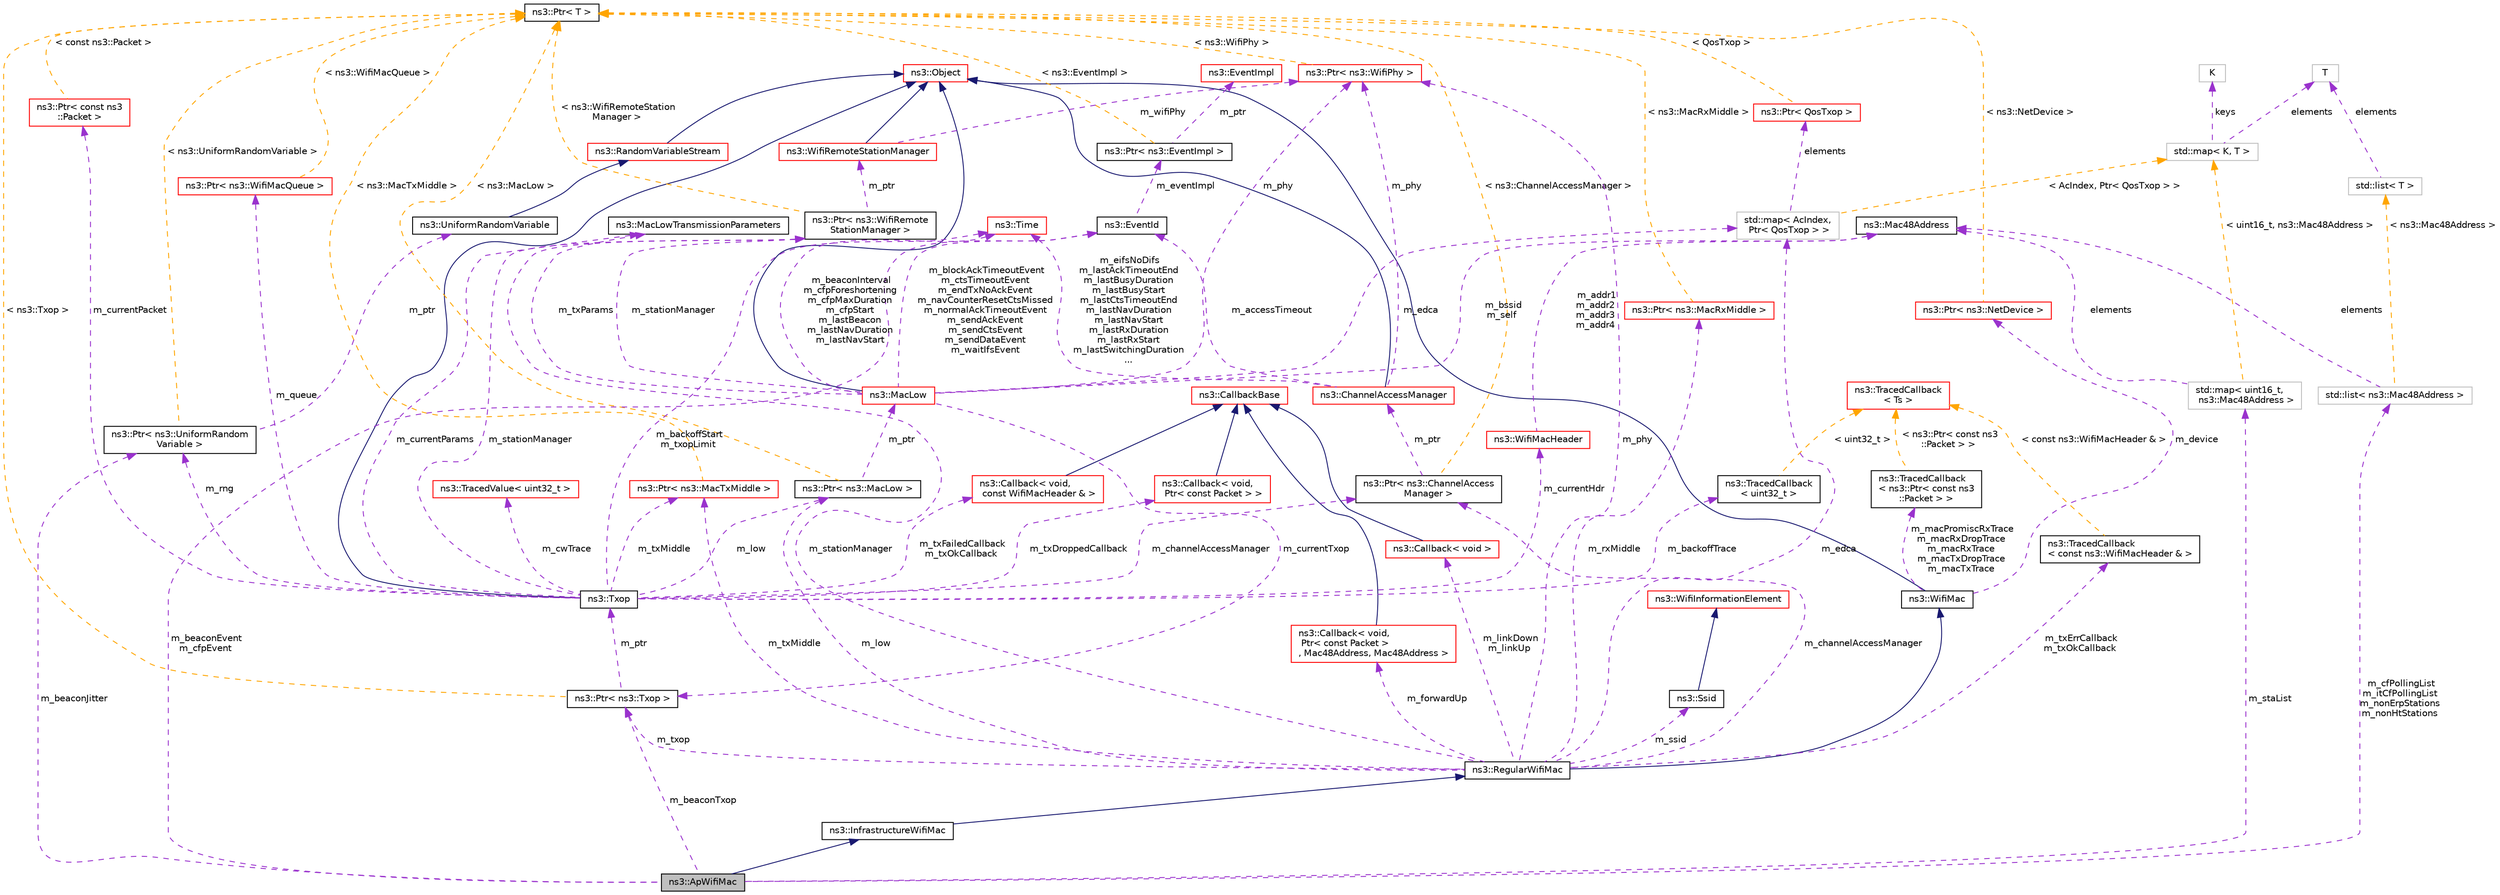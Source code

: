 digraph "ns3::ApWifiMac"
{
 // LATEX_PDF_SIZE
  edge [fontname="Helvetica",fontsize="10",labelfontname="Helvetica",labelfontsize="10"];
  node [fontname="Helvetica",fontsize="10",shape=record];
  Node1 [label="ns3::ApWifiMac",height=0.2,width=0.4,color="black", fillcolor="grey75", style="filled", fontcolor="black",tooltip="Wi-Fi AP state machine."];
  Node2 -> Node1 [dir="back",color="midnightblue",fontsize="10",style="solid",fontname="Helvetica"];
  Node2 [label="ns3::InfrastructureWifiMac",height=0.2,width=0.4,color="black", fillcolor="white", style="filled",URL="$classns3_1_1_infrastructure_wifi_mac.html",tooltip="The Wifi MAC high model for a STA or AP in a BSS."];
  Node3 -> Node2 [dir="back",color="midnightblue",fontsize="10",style="solid",fontname="Helvetica"];
  Node3 [label="ns3::RegularWifiMac",height=0.2,width=0.4,color="black", fillcolor="white", style="filled",URL="$classns3_1_1_regular_wifi_mac.html",tooltip="base class for all MAC-level wifi objects."];
  Node4 -> Node3 [dir="back",color="midnightblue",fontsize="10",style="solid",fontname="Helvetica"];
  Node4 [label="ns3::WifiMac",height=0.2,width=0.4,color="black", fillcolor="white", style="filled",URL="$classns3_1_1_wifi_mac.html",tooltip="base class for all MAC-level wifi objects."];
  Node5 -> Node4 [dir="back",color="midnightblue",fontsize="10",style="solid",fontname="Helvetica"];
  Node5 [label="ns3::Object",height=0.2,width=0.4,color="red", fillcolor="white", style="filled",URL="$classns3_1_1_object.html",tooltip="A base class which provides memory management and object aggregation."];
  Node12 -> Node4 [dir="back",color="darkorchid3",fontsize="10",style="dashed",label=" m_macPromiscRxTrace\nm_macRxDropTrace\nm_macRxTrace\nm_macTxDropTrace\nm_macTxTrace" ,fontname="Helvetica"];
  Node12 [label="ns3::TracedCallback\l\< ns3::Ptr\< const ns3\l::Packet \> \>",height=0.2,width=0.4,color="black", fillcolor="white", style="filled",URL="$classns3_1_1_traced_callback.html",tooltip=" "];
  Node13 -> Node12 [dir="back",color="orange",fontsize="10",style="dashed",label=" \< ns3::Ptr\< const ns3\l::Packet \> \>" ,fontname="Helvetica"];
  Node13 [label="ns3::TracedCallback\l\< Ts \>",height=0.2,width=0.4,color="red", fillcolor="white", style="filled",URL="$classns3_1_1_traced_callback.html",tooltip="Forward calls to a chain of Callback."];
  Node24 -> Node4 [dir="back",color="darkorchid3",fontsize="10",style="dashed",label=" m_device" ,fontname="Helvetica"];
  Node24 [label="ns3::Ptr\< ns3::NetDevice \>",height=0.2,width=0.4,color="red", fillcolor="white", style="filled",URL="$classns3_1_1_ptr.html",tooltip=" "];
  Node20 -> Node24 [dir="back",color="orange",fontsize="10",style="dashed",label=" \< ns3::NetDevice \>" ,fontname="Helvetica"];
  Node20 [label="ns3::Ptr\< T \>",height=0.2,width=0.4,color="black", fillcolor="white", style="filled",URL="$classns3_1_1_ptr.html",tooltip="Smart pointer class similar to boost::intrusive_ptr."];
  Node26 -> Node3 [dir="back",color="darkorchid3",fontsize="10",style="dashed",label=" m_low" ,fontname="Helvetica"];
  Node26 [label="ns3::Ptr\< ns3::MacLow \>",height=0.2,width=0.4,color="black", fillcolor="white", style="filled",URL="$classns3_1_1_ptr.html",tooltip=" "];
  Node27 -> Node26 [dir="back",color="darkorchid3",fontsize="10",style="dashed",label=" m_ptr" ,fontname="Helvetica"];
  Node27 [label="ns3::MacLow",height=0.2,width=0.4,color="red", fillcolor="white", style="filled",URL="$classns3_1_1_mac_low.html",tooltip="handle RTS/CTS/Data/Ack transactions."];
  Node5 -> Node27 [dir="back",color="midnightblue",fontsize="10",style="solid",fontname="Helvetica"];
  Node28 -> Node27 [dir="back",color="darkorchid3",fontsize="10",style="dashed",label=" m_bssid\nm_self" ,fontname="Helvetica"];
  Node28 [label="ns3::Mac48Address",height=0.2,width=0.4,color="black", fillcolor="white", style="filled",URL="$classns3_1_1_mac48_address.html",tooltip="an EUI-48 address"];
  Node76 -> Node27 [dir="back",color="darkorchid3",fontsize="10",style="dashed",label=" m_stationManager" ,fontname="Helvetica"];
  Node76 [label="ns3::Ptr\< ns3::WifiRemote\lStationManager \>",height=0.2,width=0.4,color="black", fillcolor="white", style="filled",URL="$classns3_1_1_ptr.html",tooltip=" "];
  Node77 -> Node76 [dir="back",color="darkorchid3",fontsize="10",style="dashed",label=" m_ptr" ,fontname="Helvetica"];
  Node77 [label="ns3::WifiRemoteStationManager",height=0.2,width=0.4,color="red", fillcolor="white", style="filled",URL="$classns3_1_1_wifi_remote_station_manager.html",tooltip="hold a list of per-remote-station state."];
  Node5 -> Node77 [dir="back",color="midnightblue",fontsize="10",style="solid",fontname="Helvetica"];
  Node96 -> Node77 [dir="back",color="darkorchid3",fontsize="10",style="dashed",label=" m_wifiPhy" ,fontname="Helvetica"];
  Node96 [label="ns3::Ptr\< ns3::WifiPhy \>",height=0.2,width=0.4,color="red", fillcolor="white", style="filled",URL="$classns3_1_1_ptr.html",tooltip=" "];
  Node20 -> Node96 [dir="back",color="orange",fontsize="10",style="dashed",label=" \< ns3::WifiPhy \>" ,fontname="Helvetica"];
  Node20 -> Node76 [dir="back",color="orange",fontsize="10",style="dashed",label=" \< ns3::WifiRemoteStation\lManager \>" ,fontname="Helvetica"];
  Node71 -> Node27 [dir="back",color="darkorchid3",fontsize="10",style="dashed",label=" m_edca" ,fontname="Helvetica"];
  Node71 [label="std::map\< AcIndex,\l Ptr\< QosTxop \> \>",height=0.2,width=0.4,color="grey75", fillcolor="white", style="filled",tooltip=" "];
  Node72 -> Node71 [dir="back",color="darkorchid3",fontsize="10",style="dashed",label=" elements" ,fontname="Helvetica"];
  Node72 [label="ns3::Ptr\< QosTxop \>",height=0.2,width=0.4,color="red", fillcolor="white", style="filled",URL="$classns3_1_1_ptr.html",tooltip=" "];
  Node20 -> Node72 [dir="back",color="orange",fontsize="10",style="dashed",label=" \< QosTxop \>" ,fontname="Helvetica"];
  Node35 -> Node71 [dir="back",color="orange",fontsize="10",style="dashed",label=" \< AcIndex, Ptr\< QosTxop \> \>" ,fontname="Helvetica"];
  Node35 [label="std::map\< K, T \>",height=0.2,width=0.4,color="grey75", fillcolor="white", style="filled",tooltip=" "];
  Node36 -> Node35 [dir="back",color="darkorchid3",fontsize="10",style="dashed",label=" keys" ,fontname="Helvetica"];
  Node36 [label="K",height=0.2,width=0.4,color="grey75", fillcolor="white", style="filled",tooltip=" "];
  Node23 -> Node35 [dir="back",color="darkorchid3",fontsize="10",style="dashed",label=" elements" ,fontname="Helvetica"];
  Node23 [label="T",height=0.2,width=0.4,color="grey75", fillcolor="white", style="filled",tooltip=" "];
  Node113 -> Node27 [dir="back",color="darkorchid3",fontsize="10",style="dashed",label=" m_blockAckTimeoutEvent\nm_ctsTimeoutEvent\nm_endTxNoAckEvent\nm_navCounterResetCtsMissed\nm_normalAckTimeoutEvent\nm_sendAckEvent\nm_sendCtsEvent\nm_sendDataEvent\nm_waitIfsEvent" ,fontname="Helvetica"];
  Node113 [label="ns3::EventId",height=0.2,width=0.4,color="black", fillcolor="white", style="filled",URL="$classns3_1_1_event_id.html",tooltip="An identifier for simulation events."];
  Node114 -> Node113 [dir="back",color="darkorchid3",fontsize="10",style="dashed",label=" m_eventImpl" ,fontname="Helvetica"];
  Node114 [label="ns3::Ptr\< ns3::EventImpl \>",height=0.2,width=0.4,color="black", fillcolor="white", style="filled",URL="$classns3_1_1_ptr.html",tooltip=" "];
  Node115 -> Node114 [dir="back",color="darkorchid3",fontsize="10",style="dashed",label=" m_ptr" ,fontname="Helvetica"];
  Node115 [label="ns3::EventImpl",height=0.2,width=0.4,color="red", fillcolor="white", style="filled",URL="$classns3_1_1_event_impl.html",tooltip="A simulation event."];
  Node20 -> Node114 [dir="back",color="orange",fontsize="10",style="dashed",label=" \< ns3::EventImpl \>" ,fontname="Helvetica"];
  Node196 -> Node27 [dir="back",color="darkorchid3",fontsize="10",style="dashed",label=" m_txParams" ,fontname="Helvetica"];
  Node196 [label="ns3::MacLowTransmissionParameters",height=0.2,width=0.4,color="black", fillcolor="white", style="filled",URL="$classns3_1_1_mac_low_transmission_parameters.html",tooltip="control how a packet is transmitted."];
  Node48 -> Node27 [dir="back",color="darkorchid3",fontsize="10",style="dashed",label=" m_beaconInterval\nm_cfpForeshortening\nm_cfpMaxDuration\nm_cfpStart\nm_lastBeacon\nm_lastNavDuration\nm_lastNavStart" ,fontname="Helvetica"];
  Node48 [label="ns3::Time",height=0.2,width=0.4,color="red", fillcolor="white", style="filled",URL="$classns3_1_1_time.html",tooltip="Simulation virtual time values and global simulation resolution."];
  Node96 -> Node27 [dir="back",color="darkorchid3",fontsize="10",style="dashed",label=" m_phy" ,fontname="Helvetica"];
  Node238 -> Node27 [dir="back",color="darkorchid3",fontsize="10",style="dashed",label=" m_currentTxop" ,fontname="Helvetica"];
  Node238 [label="ns3::Ptr\< ns3::Txop \>",height=0.2,width=0.4,color="black", fillcolor="white", style="filled",URL="$classns3_1_1_ptr.html",tooltip=" "];
  Node74 -> Node238 [dir="back",color="darkorchid3",fontsize="10",style="dashed",label=" m_ptr" ,fontname="Helvetica"];
  Node74 [label="ns3::Txop",height=0.2,width=0.4,color="black", fillcolor="white", style="filled",URL="$classns3_1_1_txop.html",tooltip="Handle packet fragmentation and retransmissions for data and management frames."];
  Node5 -> Node74 [dir="back",color="midnightblue",fontsize="10",style="solid",fontname="Helvetica"];
  Node26 -> Node74 [dir="back",color="darkorchid3",fontsize="10",style="dashed",label=" m_low" ,fontname="Helvetica"];
  Node45 -> Node74 [dir="back",color="darkorchid3",fontsize="10",style="dashed",label=" m_currentHdr" ,fontname="Helvetica"];
  Node45 [label="ns3::WifiMacHeader",height=0.2,width=0.4,color="red", fillcolor="white", style="filled",URL="$classns3_1_1_wifi_mac_header.html",tooltip="Implements the IEEE 802.11 MAC header."];
  Node28 -> Node45 [dir="back",color="darkorchid3",fontsize="10",style="dashed",label=" m_addr1\nm_addr2\nm_addr3\nm_addr4" ,fontname="Helvetica"];
  Node75 -> Node74 [dir="back",color="darkorchid3",fontsize="10",style="dashed",label=" m_txFailedCallback\nm_txOkCallback" ,fontname="Helvetica"];
  Node75 [label="ns3::Callback\< void,\l const WifiMacHeader & \>",height=0.2,width=0.4,color="red", fillcolor="white", style="filled",URL="$classns3_1_1_callback.html",tooltip=" "];
  Node16 -> Node75 [dir="back",color="midnightblue",fontsize="10",style="solid",fontname="Helvetica"];
  Node16 [label="ns3::CallbackBase",height=0.2,width=0.4,color="red", fillcolor="white", style="filled",URL="$classns3_1_1_callback_base.html",tooltip="Base class for Callback class."];
  Node76 -> Node74 [dir="back",color="darkorchid3",fontsize="10",style="dashed",label=" m_stationManager" ,fontname="Helvetica"];
  Node196 -> Node74 [dir="back",color="darkorchid3",fontsize="10",style="dashed",label=" m_currentParams" ,fontname="Helvetica"];
  Node48 -> Node74 [dir="back",color="darkorchid3",fontsize="10",style="dashed",label=" m_backoffStart\nm_txopLimit" ,fontname="Helvetica"];
  Node197 -> Node74 [dir="back",color="darkorchid3",fontsize="10",style="dashed",label=" m_channelAccessManager" ,fontname="Helvetica"];
  Node197 [label="ns3::Ptr\< ns3::ChannelAccess\lManager \>",height=0.2,width=0.4,color="black", fillcolor="white", style="filled",URL="$classns3_1_1_ptr.html",tooltip=" "];
  Node198 -> Node197 [dir="back",color="darkorchid3",fontsize="10",style="dashed",label=" m_ptr" ,fontname="Helvetica"];
  Node198 [label="ns3::ChannelAccessManager",height=0.2,width=0.4,color="red", fillcolor="white", style="filled",URL="$classns3_1_1_channel_access_manager.html",tooltip="Manage a set of ns3::Txop."];
  Node5 -> Node198 [dir="back",color="midnightblue",fontsize="10",style="solid",fontname="Helvetica"];
  Node113 -> Node198 [dir="back",color="darkorchid3",fontsize="10",style="dashed",label=" m_accessTimeout" ,fontname="Helvetica"];
  Node48 -> Node198 [dir="back",color="darkorchid3",fontsize="10",style="dashed",label=" m_eifsNoDifs\nm_lastAckTimeoutEnd\nm_lastBusyDuration\nm_lastBusyStart\nm_lastCtsTimeoutEnd\nm_lastNavDuration\nm_lastNavStart\nm_lastRxDuration\nm_lastRxStart\nm_lastSwitchingDuration\n..." ,fontname="Helvetica"];
  Node96 -> Node198 [dir="back",color="darkorchid3",fontsize="10",style="dashed",label=" m_phy" ,fontname="Helvetica"];
  Node20 -> Node197 [dir="back",color="orange",fontsize="10",style="dashed",label=" \< ns3::ChannelAccessManager \>" ,fontname="Helvetica"];
  Node50 -> Node74 [dir="back",color="darkorchid3",fontsize="10",style="dashed",label=" m_currentPacket" ,fontname="Helvetica"];
  Node50 [label="ns3::Ptr\< const ns3\l::Packet \>",height=0.2,width=0.4,color="red", fillcolor="white", style="filled",URL="$classns3_1_1_ptr.html",tooltip=" "];
  Node20 -> Node50 [dir="back",color="orange",fontsize="10",style="dashed",label=" \< const ns3::Packet \>" ,fontname="Helvetica"];
  Node202 -> Node74 [dir="back",color="darkorchid3",fontsize="10",style="dashed",label=" m_queue" ,fontname="Helvetica"];
  Node202 [label="ns3::Ptr\< ns3::WifiMacQueue \>",height=0.2,width=0.4,color="red", fillcolor="white", style="filled",URL="$classns3_1_1_ptr.html",tooltip=" "];
  Node20 -> Node202 [dir="back",color="orange",fontsize="10",style="dashed",label=" \< ns3::WifiMacQueue \>" ,fontname="Helvetica"];
  Node206 -> Node74 [dir="back",color="darkorchid3",fontsize="10",style="dashed",label=" m_backoffTrace" ,fontname="Helvetica"];
  Node206 [label="ns3::TracedCallback\l\< uint32_t \>",height=0.2,width=0.4,color="black", fillcolor="white", style="filled",URL="$classns3_1_1_traced_callback.html",tooltip=" "];
  Node13 -> Node206 [dir="back",color="orange",fontsize="10",style="dashed",label=" \< uint32_t \>" ,fontname="Helvetica"];
  Node147 -> Node74 [dir="back",color="darkorchid3",fontsize="10",style="dashed",label=" m_rng" ,fontname="Helvetica"];
  Node147 [label="ns3::Ptr\< ns3::UniformRandom\lVariable \>",height=0.2,width=0.4,color="black", fillcolor="white", style="filled",URL="$classns3_1_1_ptr.html",tooltip=" "];
  Node148 -> Node147 [dir="back",color="darkorchid3",fontsize="10",style="dashed",label=" m_ptr" ,fontname="Helvetica"];
  Node148 [label="ns3::UniformRandomVariable",height=0.2,width=0.4,color="black", fillcolor="white", style="filled",URL="$classns3_1_1_uniform_random_variable.html",tooltip="The uniform distribution Random Number Generator (RNG)."];
  Node149 -> Node148 [dir="back",color="midnightblue",fontsize="10",style="solid",fontname="Helvetica"];
  Node149 [label="ns3::RandomVariableStream",height=0.2,width=0.4,color="red", fillcolor="white", style="filled",URL="$classns3_1_1_random_variable_stream.html",tooltip="The basic uniform Random Number Generator (RNG)."];
  Node5 -> Node149 [dir="back",color="midnightblue",fontsize="10",style="solid",fontname="Helvetica"];
  Node20 -> Node147 [dir="back",color="orange",fontsize="10",style="dashed",label=" \< ns3::UniformRandomVariable \>" ,fontname="Helvetica"];
  Node207 -> Node74 [dir="back",color="darkorchid3",fontsize="10",style="dashed",label=" m_txMiddle" ,fontname="Helvetica"];
  Node207 [label="ns3::Ptr\< ns3::MacTxMiddle \>",height=0.2,width=0.4,color="red", fillcolor="white", style="filled",URL="$classns3_1_1_ptr.html",tooltip=" "];
  Node20 -> Node207 [dir="back",color="orange",fontsize="10",style="dashed",label=" \< ns3::MacTxMiddle \>" ,fontname="Helvetica"];
  Node211 -> Node74 [dir="back",color="darkorchid3",fontsize="10",style="dashed",label=" m_txDroppedCallback" ,fontname="Helvetica"];
  Node211 [label="ns3::Callback\< void,\l Ptr\< const Packet \> \>",height=0.2,width=0.4,color="red", fillcolor="white", style="filled",URL="$classns3_1_1_callback.html",tooltip=" "];
  Node16 -> Node211 [dir="back",color="midnightblue",fontsize="10",style="solid",fontname="Helvetica"];
  Node212 -> Node74 [dir="back",color="darkorchid3",fontsize="10",style="dashed",label=" m_cwTrace" ,fontname="Helvetica"];
  Node212 [label="ns3::TracedValue\< uint32_t \>",height=0.2,width=0.4,color="red", fillcolor="white", style="filled",URL="$classns3_1_1_traced_value.html",tooltip=" "];
  Node20 -> Node238 [dir="back",color="orange",fontsize="10",style="dashed",label=" \< ns3::Txop \>" ,fontname="Helvetica"];
  Node20 -> Node26 [dir="back",color="orange",fontsize="10",style="dashed",label=" \< ns3::MacLow \>" ,fontname="Helvetica"];
  Node241 -> Node3 [dir="back",color="darkorchid3",fontsize="10",style="dashed",label=" m_ssid" ,fontname="Helvetica"];
  Node241 [label="ns3::Ssid",height=0.2,width=0.4,color="black", fillcolor="white", style="filled",URL="$classns3_1_1_ssid.html",tooltip="The IEEE 802.11 SSID Information Element."];
  Node83 -> Node241 [dir="back",color="midnightblue",fontsize="10",style="solid",fontname="Helvetica"];
  Node83 [label="ns3::WifiInformationElement",height=0.2,width=0.4,color="red", fillcolor="white", style="filled",URL="$classns3_1_1_wifi_information_element.html",tooltip="Information element, as defined in 802.11-2007 standard."];
  Node76 -> Node3 [dir="back",color="darkorchid3",fontsize="10",style="dashed",label=" m_stationManager" ,fontname="Helvetica"];
  Node242 -> Node3 [dir="back",color="darkorchid3",fontsize="10",style="dashed",label=" m_txErrCallback\nm_txOkCallback" ,fontname="Helvetica"];
  Node242 [label="ns3::TracedCallback\l\< const ns3::WifiMacHeader & \>",height=0.2,width=0.4,color="black", fillcolor="white", style="filled",URL="$classns3_1_1_traced_callback.html",tooltip=" "];
  Node13 -> Node242 [dir="back",color="orange",fontsize="10",style="dashed",label=" \< const ns3::WifiMacHeader & \>" ,fontname="Helvetica"];
  Node71 -> Node3 [dir="back",color="darkorchid3",fontsize="10",style="dashed",label=" m_edca" ,fontname="Helvetica"];
  Node197 -> Node3 [dir="back",color="darkorchid3",fontsize="10",style="dashed",label=" m_channelAccessManager" ,fontname="Helvetica"];
  Node129 -> Node3 [dir="back",color="darkorchid3",fontsize="10",style="dashed",label=" m_linkDown\nm_linkUp" ,fontname="Helvetica"];
  Node129 [label="ns3::Callback\< void \>",height=0.2,width=0.4,color="red", fillcolor="white", style="filled",URL="$classns3_1_1_callback.html",tooltip=" "];
  Node16 -> Node129 [dir="back",color="midnightblue",fontsize="10",style="solid",fontname="Helvetica"];
  Node243 -> Node3 [dir="back",color="darkorchid3",fontsize="10",style="dashed",label=" m_rxMiddle" ,fontname="Helvetica"];
  Node243 [label="ns3::Ptr\< ns3::MacRxMiddle \>",height=0.2,width=0.4,color="red", fillcolor="white", style="filled",URL="$classns3_1_1_ptr.html",tooltip=" "];
  Node20 -> Node243 [dir="back",color="orange",fontsize="10",style="dashed",label=" \< ns3::MacRxMiddle \>" ,fontname="Helvetica"];
  Node250 -> Node3 [dir="back",color="darkorchid3",fontsize="10",style="dashed",label=" m_forwardUp" ,fontname="Helvetica"];
  Node250 [label="ns3::Callback\< void,\l Ptr\< const Packet \>\l, Mac48Address, Mac48Address \>",height=0.2,width=0.4,color="red", fillcolor="white", style="filled",URL="$classns3_1_1_callback.html",tooltip=" "];
  Node16 -> Node250 [dir="back",color="midnightblue",fontsize="10",style="solid",fontname="Helvetica"];
  Node96 -> Node3 [dir="back",color="darkorchid3",fontsize="10",style="dashed",label=" m_phy" ,fontname="Helvetica"];
  Node207 -> Node3 [dir="back",color="darkorchid3",fontsize="10",style="dashed",label=" m_txMiddle" ,fontname="Helvetica"];
  Node238 -> Node3 [dir="back",color="darkorchid3",fontsize="10",style="dashed",label=" m_txop" ,fontname="Helvetica"];
  Node113 -> Node1 [dir="back",color="darkorchid3",fontsize="10",style="dashed",label=" m_beaconEvent\nm_cfpEvent" ,fontname="Helvetica"];
  Node251 -> Node1 [dir="back",color="darkorchid3",fontsize="10",style="dashed",label=" m_staList" ,fontname="Helvetica"];
  Node251 [label="std::map\< uint16_t,\l ns3::Mac48Address \>",height=0.2,width=0.4,color="grey75", fillcolor="white", style="filled",tooltip=" "];
  Node28 -> Node251 [dir="back",color="darkorchid3",fontsize="10",style="dashed",label=" elements" ,fontname="Helvetica"];
  Node35 -> Node251 [dir="back",color="orange",fontsize="10",style="dashed",label=" \< uint16_t, ns3::Mac48Address \>" ,fontname="Helvetica"];
  Node252 -> Node1 [dir="back",color="darkorchid3",fontsize="10",style="dashed",label=" m_cfPollingList\nm_itCfPollingList\nm_nonErpStations\nm_nonHtStations" ,fontname="Helvetica"];
  Node252 [label="std::list\< ns3::Mac48Address \>",height=0.2,width=0.4,color="grey75", fillcolor="white", style="filled",tooltip=" "];
  Node28 -> Node252 [dir="back",color="darkorchid3",fontsize="10",style="dashed",label=" elements" ,fontname="Helvetica"];
  Node22 -> Node252 [dir="back",color="orange",fontsize="10",style="dashed",label=" \< ns3::Mac48Address \>" ,fontname="Helvetica"];
  Node22 [label="std::list\< T \>",height=0.2,width=0.4,color="grey75", fillcolor="white", style="filled",tooltip=" "];
  Node23 -> Node22 [dir="back",color="darkorchid3",fontsize="10",style="dashed",label=" elements" ,fontname="Helvetica"];
  Node147 -> Node1 [dir="back",color="darkorchid3",fontsize="10",style="dashed",label=" m_beaconJitter" ,fontname="Helvetica"];
  Node238 -> Node1 [dir="back",color="darkorchid3",fontsize="10",style="dashed",label=" m_beaconTxop" ,fontname="Helvetica"];
}
